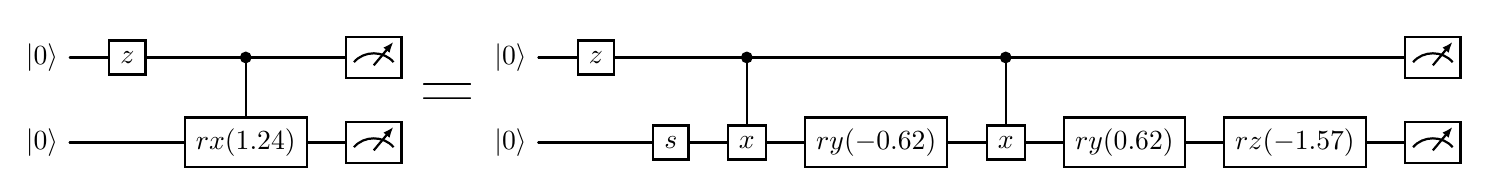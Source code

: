 \documentclass[border=6pt]{standalone}
\usepackage[utf8]{inputenc}
\usepackage[T1]{fontenc}
\usepackage{tikz}
\usetikzlibrary{quantikz2}
\begin{document}\begin{quantikz}
	\lstick{\ket{0}}	&	\gate{z}	&	\ctrl{1}	&	\meter{}\\
	\lstick{\ket{0}}	&	\qw	&	\gate{rx(1.24)}	&	\meter{}
\end{quantikz}
{\Huge{\textbf{=}}}
\begin{quantikz}
	\lstick{\ket{0}}	&	\gate{z}	&	\qw	&	\ctrl{1}	&	\qw	&	\ctrl{1}	&	\qw	&	\qw	&	\meter{}\\
	\lstick{\ket{0}}	&	\qw	&	\gate{s}	&	\gate{x}	&	\gate{ry(-0.62)}	&	\gate{x}	&	\gate{ry(0.62)}	&	\gate{rz(-1.57)}	&	\meter{}
\end{quantikz}
\end{document}